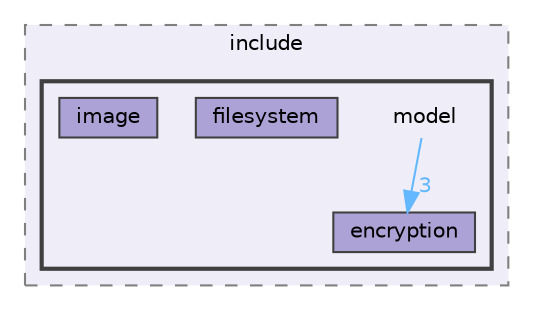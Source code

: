 digraph "C:/Users/Katia/Documents/GitHub/encryption_images_Paillier/include/model"
{
 // LATEX_PDF_SIZE
  bgcolor="transparent";
  edge [fontname=Helvetica,fontsize=10,labelfontname=Helvetica,labelfontsize=10];
  node [fontname=Helvetica,fontsize=10,shape=box,height=0.2,width=0.4];
  compound=true
  subgraph clusterdir_ea12a3dad00ed81478205bf7488b69ad {
    graph [ bgcolor="#efedf7", pencolor="grey50", label="include", fontname=Helvetica,fontsize=10 style="filled,dashed", URL="dir_ea12a3dad00ed81478205bf7488b69ad.html",tooltip=""]
  subgraph clusterdir_507edde3bed2b4d2808d29f080d562ac {
    graph [ bgcolor="#efedf7", pencolor="grey25", label="", fontname=Helvetica,fontsize=10 style="filled,bold", URL="dir_507edde3bed2b4d2808d29f080d562ac.html",tooltip=""]
    dir_507edde3bed2b4d2808d29f080d562ac [shape=plaintext, label="model"];
  dir_1fe9f935846bd4ed94572e5e6b280a40 [label="encryption", fillcolor="#ada2d6", color="grey25", style="filled", URL="dir_1fe9f935846bd4ed94572e5e6b280a40.html",tooltip=""];
  dir_819fa6ab0bae531d4dda13828b64d924 [label="filesystem", fillcolor="#ada2d6", color="grey25", style="filled", URL="dir_819fa6ab0bae531d4dda13828b64d924.html",tooltip=""];
  dir_99f082d605ef5d812e47c6980fc74810 [label="image", fillcolor="#ada2d6", color="grey25", style="filled", URL="dir_99f082d605ef5d812e47c6980fc74810.html",tooltip=""];
  }
  }
  dir_507edde3bed2b4d2808d29f080d562ac->dir_1fe9f935846bd4ed94572e5e6b280a40 [headlabel="3", labeldistance=1.5 headhref="dir_000014_000002.html" href="dir_000014_000002.html" color="steelblue1" fontcolor="steelblue1"];
}
